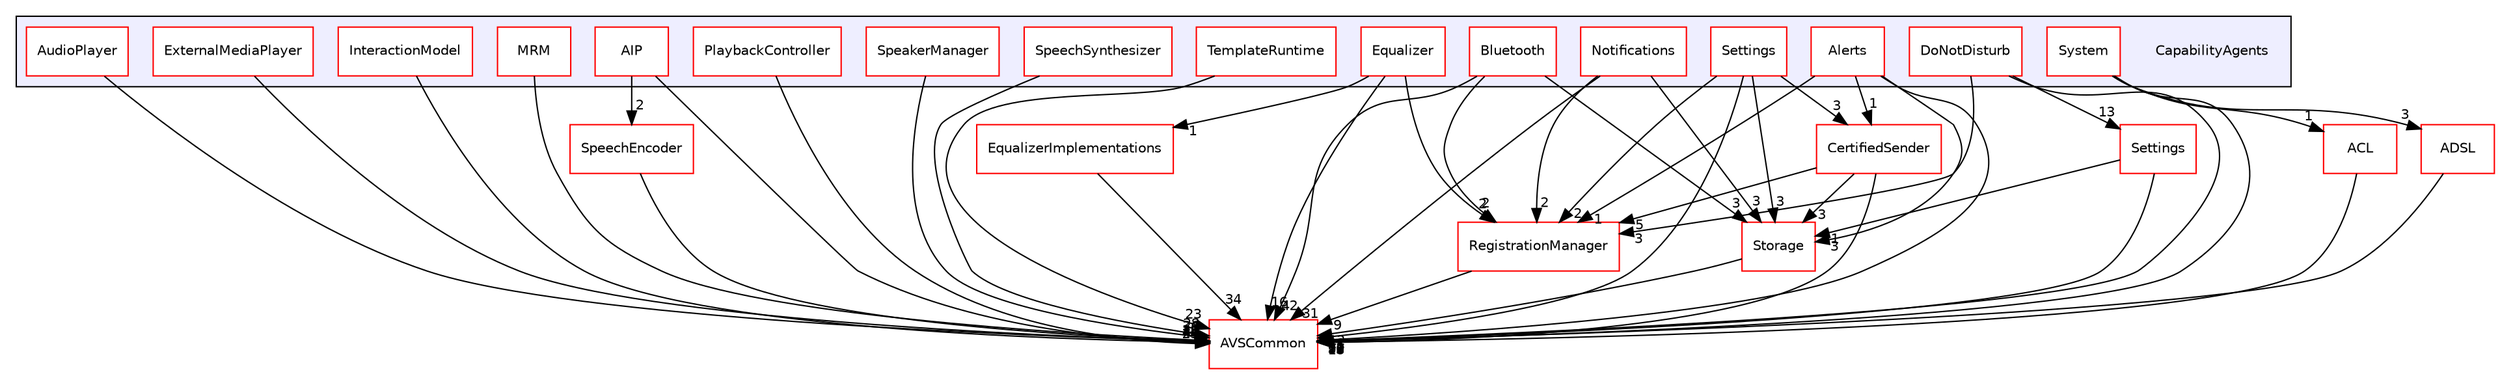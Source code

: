 digraph "/workplace/avs-device-sdk/CapabilityAgents" {
  compound=true
  node [ fontsize="10", fontname="Helvetica"];
  edge [ labelfontsize="10", labelfontname="Helvetica"];
  subgraph clusterdir_7cf910bd1d7603f12ef47ff650cec893 {
    graph [ bgcolor="#eeeeff", pencolor="black", label="" URL="dir_7cf910bd1d7603f12ef47ff650cec893.html"];
    dir_7cf910bd1d7603f12ef47ff650cec893 [shape=plaintext label="CapabilityAgents"];
    dir_cc045affa42b6b559da6861739bda652 [shape=box label="AIP" color="red" fillcolor="white" style="filled" URL="dir_cc045affa42b6b559da6861739bda652.html"];
    dir_6a3d888c77d91a2c06c3ff7a43c42895 [shape=box label="Alerts" color="red" fillcolor="white" style="filled" URL="dir_6a3d888c77d91a2c06c3ff7a43c42895.html"];
    dir_9dde9d78e15cabfb8e2b222ee9474f52 [shape=box label="AudioPlayer" color="red" fillcolor="white" style="filled" URL="dir_9dde9d78e15cabfb8e2b222ee9474f52.html"];
    dir_2fa9f33c88ab044378089e969c1a626c [shape=box label="Bluetooth" color="red" fillcolor="white" style="filled" URL="dir_2fa9f33c88ab044378089e969c1a626c.html"];
    dir_dd92015ab12b9b588cab78f10309c27c [shape=box label="DoNotDisturb" color="red" fillcolor="white" style="filled" URL="dir_dd92015ab12b9b588cab78f10309c27c.html"];
    dir_1ed14522faf145df15a01cd5fae94616 [shape=box label="Equalizer" color="red" fillcolor="white" style="filled" URL="dir_1ed14522faf145df15a01cd5fae94616.html"];
    dir_a76b392fe5ef3dcdb4d5296d7cae461e [shape=box label="ExternalMediaPlayer" color="red" fillcolor="white" style="filled" URL="dir_a76b392fe5ef3dcdb4d5296d7cae461e.html"];
    dir_011a3f6e181db4516776f7256f22dadd [shape=box label="InteractionModel" color="red" fillcolor="white" style="filled" URL="dir_011a3f6e181db4516776f7256f22dadd.html"];
    dir_7a74a0502dcf66bb0b102b2d461f259b [shape=box label="MRM" color="red" fillcolor="white" style="filled" URL="dir_7a74a0502dcf66bb0b102b2d461f259b.html"];
    dir_51ceba3e0236022a3ce16bfbc638804e [shape=box label="Notifications" color="red" fillcolor="white" style="filled" URL="dir_51ceba3e0236022a3ce16bfbc638804e.html"];
    dir_7b6c89f8529a936fe9cff738852cb883 [shape=box label="PlaybackController" color="red" fillcolor="white" style="filled" URL="dir_7b6c89f8529a936fe9cff738852cb883.html"];
    dir_7b2f53332397a9531c02a7761b07578b [shape=box label="Settings" color="red" fillcolor="white" style="filled" URL="dir_7b2f53332397a9531c02a7761b07578b.html"];
    dir_bc46a16e1ec7aec8565980dcd59aba5c [shape=box label="SpeakerManager" color="red" fillcolor="white" style="filled" URL="dir_bc46a16e1ec7aec8565980dcd59aba5c.html"];
    dir_097c79eef3239c0772ccd3b4f7a59e99 [shape=box label="SpeechSynthesizer" color="red" fillcolor="white" style="filled" URL="dir_097c79eef3239c0772ccd3b4f7a59e99.html"];
    dir_5c34f9d308a00f77f2da80e40fcb7b22 [shape=box label="System" color="red" fillcolor="white" style="filled" URL="dir_5c34f9d308a00f77f2da80e40fcb7b22.html"];
    dir_ad7482f55cfb335a38f864aa77f75e62 [shape=box label="TemplateRuntime" color="red" fillcolor="white" style="filled" URL="dir_ad7482f55cfb335a38f864aa77f75e62.html"];
  }
  dir_6b07903b29b547047bfa8a8b819c80bf [shape=box label="SpeechEncoder" fillcolor="white" style="filled" color="red" URL="dir_6b07903b29b547047bfa8a8b819c80bf.html"];
  dir_63c328d9f040c398ed3a99417a38689e [shape=box label="EqualizerImplementations" fillcolor="white" style="filled" color="red" URL="dir_63c328d9f040c398ed3a99417a38689e.html"];
  dir_cf27311ab9f4263eef70b28364b95692 [shape=box label="CertifiedSender" fillcolor="white" style="filled" color="red" URL="dir_cf27311ab9f4263eef70b28364b95692.html"];
  dir_d29c5f5a2915d6c5388c9daae4f109c7 [shape=box label="Storage" fillcolor="white" style="filled" color="red" URL="dir_d29c5f5a2915d6c5388c9daae4f109c7.html"];
  dir_8ae0dd75af039a94f4269584fb8eef13 [shape=box label="Settings" fillcolor="white" style="filled" color="red" URL="dir_8ae0dd75af039a94f4269584fb8eef13.html"];
  dir_b1dfedc9efa610ba8c818c30206ff41f [shape=box label="ACL" fillcolor="white" style="filled" color="red" URL="dir_b1dfedc9efa610ba8c818c30206ff41f.html"];
  dir_13e65effb2bde530b17b3d5eefcd0266 [shape=box label="AVSCommon" fillcolor="white" style="filled" color="red" URL="dir_13e65effb2bde530b17b3d5eefcd0266.html"];
  dir_b14333b5607b47fe7356eaa790107bd3 [shape=box label="RegistrationManager" fillcolor="white" style="filled" color="red" URL="dir_b14333b5607b47fe7356eaa790107bd3.html"];
  dir_edb1b7e8f1a5d5a1b864206edd6d398d [shape=box label="ADSL" fillcolor="white" style="filled" color="red" URL="dir_edb1b7e8f1a5d5a1b864206edd6d398d.html"];
  dir_bc46a16e1ec7aec8565980dcd59aba5c->dir_13e65effb2bde530b17b3d5eefcd0266 [headlabel="26", labeldistance=1.5 headhref="dir_000189_000015.html"];
  dir_5c34f9d308a00f77f2da80e40fcb7b22->dir_b1dfedc9efa610ba8c818c30206ff41f [headlabel="1", labeldistance=1.5 headhref="dir_000199_000000.html"];
  dir_5c34f9d308a00f77f2da80e40fcb7b22->dir_13e65effb2bde530b17b3d5eefcd0266 [headlabel="56", labeldistance=1.5 headhref="dir_000199_000015.html"];
  dir_5c34f9d308a00f77f2da80e40fcb7b22->dir_edb1b7e8f1a5d5a1b864206edd6d398d [headlabel="3", labeldistance=1.5 headhref="dir_000199_000009.html"];
  dir_7a74a0502dcf66bb0b102b2d461f259b->dir_13e65effb2bde530b17b3d5eefcd0266 [headlabel="20", labeldistance=1.5 headhref="dir_000172_000015.html"];
  dir_a76b392fe5ef3dcdb4d5296d7cae461e->dir_13e65effb2bde530b17b3d5eefcd0266 [headlabel="35", labeldistance=1.5 headhref="dir_000162_000015.html"];
  dir_9dde9d78e15cabfb8e2b222ee9474f52->dir_13e65effb2bde530b17b3d5eefcd0266 [headlabel="42", labeldistance=1.5 headhref="dir_000143_000015.html"];
  dir_51ceba3e0236022a3ce16bfbc638804e->dir_d29c5f5a2915d6c5388c9daae4f109c7 [headlabel="3", labeldistance=1.5 headhref="dir_000050_000302.html"];
  dir_51ceba3e0236022a3ce16bfbc638804e->dir_13e65effb2bde530b17b3d5eefcd0266 [headlabel="31", labeldistance=1.5 headhref="dir_000050_000015.html"];
  dir_51ceba3e0236022a3ce16bfbc638804e->dir_b14333b5607b47fe7356eaa790107bd3 [headlabel="2", labeldistance=1.5 headhref="dir_000050_000271.html"];
  dir_011a3f6e181db4516776f7256f22dadd->dir_13e65effb2bde530b17b3d5eefcd0266 [headlabel="9", labeldistance=1.5 headhref="dir_000167_000015.html"];
  dir_6b07903b29b547047bfa8a8b819c80bf->dir_13e65effb2bde530b17b3d5eefcd0266 [headlabel="11", labeldistance=1.5 headhref="dir_000293_000015.html"];
  dir_6a3d888c77d91a2c06c3ff7a43c42895->dir_cf27311ab9f4263eef70b28364b95692 [headlabel="1", labeldistance=1.5 headhref="dir_000102_000210.html"];
  dir_6a3d888c77d91a2c06c3ff7a43c42895->dir_d29c5f5a2915d6c5388c9daae4f109c7 [headlabel="3", labeldistance=1.5 headhref="dir_000102_000302.html"];
  dir_6a3d888c77d91a2c06c3ff7a43c42895->dir_13e65effb2bde530b17b3d5eefcd0266 [headlabel="55", labeldistance=1.5 headhref="dir_000102_000015.html"];
  dir_6a3d888c77d91a2c06c3ff7a43c42895->dir_b14333b5607b47fe7356eaa790107bd3 [headlabel="1", labeldistance=1.5 headhref="dir_000102_000271.html"];
  dir_097c79eef3239c0772ccd3b4f7a59e99->dir_13e65effb2bde530b17b3d5eefcd0266 [headlabel="28", labeldistance=1.5 headhref="dir_000194_000015.html"];
  dir_2fa9f33c88ab044378089e969c1a626c->dir_d29c5f5a2915d6c5388c9daae4f109c7 [headlabel="3", labeldistance=1.5 headhref="dir_000148_000302.html"];
  dir_2fa9f33c88ab044378089e969c1a626c->dir_13e65effb2bde530b17b3d5eefcd0266 [headlabel="42", labeldistance=1.5 headhref="dir_000148_000015.html"];
  dir_2fa9f33c88ab044378089e969c1a626c->dir_b14333b5607b47fe7356eaa790107bd3 [headlabel="2", labeldistance=1.5 headhref="dir_000148_000271.html"];
  dir_7b2f53332397a9531c02a7761b07578b->dir_cf27311ab9f4263eef70b28364b95692 [headlabel="3", labeldistance=1.5 headhref="dir_000184_000210.html"];
  dir_7b2f53332397a9531c02a7761b07578b->dir_d29c5f5a2915d6c5388c9daae4f109c7 [headlabel="3", labeldistance=1.5 headhref="dir_000184_000302.html"];
  dir_7b2f53332397a9531c02a7761b07578b->dir_13e65effb2bde530b17b3d5eefcd0266 [headlabel="21", labeldistance=1.5 headhref="dir_000184_000015.html"];
  dir_7b2f53332397a9531c02a7761b07578b->dir_b14333b5607b47fe7356eaa790107bd3 [headlabel="2", labeldistance=1.5 headhref="dir_000184_000271.html"];
  dir_cc045affa42b6b559da6861739bda652->dir_6b07903b29b547047bfa8a8b819c80bf [headlabel="2", labeldistance=1.5 headhref="dir_000132_000293.html"];
  dir_cc045affa42b6b559da6861739bda652->dir_13e65effb2bde530b17b3d5eefcd0266 [headlabel="44", labeldistance=1.5 headhref="dir_000132_000015.html"];
  dir_63c328d9f040c398ed3a99417a38689e->dir_13e65effb2bde530b17b3d5eefcd0266 [headlabel="34", labeldistance=1.5 headhref="dir_000221_000015.html"];
  dir_cf27311ab9f4263eef70b28364b95692->dir_d29c5f5a2915d6c5388c9daae4f109c7 [headlabel="3", labeldistance=1.5 headhref="dir_000210_000302.html"];
  dir_cf27311ab9f4263eef70b28364b95692->dir_13e65effb2bde530b17b3d5eefcd0266 [headlabel="18", labeldistance=1.5 headhref="dir_000210_000015.html"];
  dir_cf27311ab9f4263eef70b28364b95692->dir_b14333b5607b47fe7356eaa790107bd3 [headlabel="5", labeldistance=1.5 headhref="dir_000210_000271.html"];
  dir_d29c5f5a2915d6c5388c9daae4f109c7->dir_13e65effb2bde530b17b3d5eefcd0266 [headlabel="12", labeldistance=1.5 headhref="dir_000302_000015.html"];
  dir_8ae0dd75af039a94f4269584fb8eef13->dir_d29c5f5a2915d6c5388c9daae4f109c7 [headlabel="1", labeldistance=1.5 headhref="dir_000285_000302.html"];
  dir_8ae0dd75af039a94f4269584fb8eef13->dir_13e65effb2bde530b17b3d5eefcd0266 [headlabel="11", labeldistance=1.5 headhref="dir_000285_000015.html"];
  dir_b1dfedc9efa610ba8c818c30206ff41f->dir_13e65effb2bde530b17b3d5eefcd0266 [headlabel="95", labeldistance=1.5 headhref="dir_000000_000015.html"];
  dir_dd92015ab12b9b588cab78f10309c27c->dir_8ae0dd75af039a94f4269584fb8eef13 [headlabel="13", labeldistance=1.5 headhref="dir_000153_000285.html"];
  dir_dd92015ab12b9b588cab78f10309c27c->dir_13e65effb2bde530b17b3d5eefcd0266 [headlabel="20", labeldistance=1.5 headhref="dir_000153_000015.html"];
  dir_dd92015ab12b9b588cab78f10309c27c->dir_b14333b5607b47fe7356eaa790107bd3 [headlabel="3", labeldistance=1.5 headhref="dir_000153_000271.html"];
  dir_b14333b5607b47fe7356eaa790107bd3->dir_13e65effb2bde530b17b3d5eefcd0266 [headlabel="9", labeldistance=1.5 headhref="dir_000271_000015.html"];
  dir_edb1b7e8f1a5d5a1b864206edd6d398d->dir_13e65effb2bde530b17b3d5eefcd0266 [headlabel="32", labeldistance=1.5 headhref="dir_000009_000015.html"];
  dir_7b6c89f8529a936fe9cff738852cb883->dir_13e65effb2bde530b17b3d5eefcd0266 [headlabel="25", labeldistance=1.5 headhref="dir_000179_000015.html"];
  dir_1ed14522faf145df15a01cd5fae94616->dir_63c328d9f040c398ed3a99417a38689e [headlabel="1", labeldistance=1.5 headhref="dir_000158_000221.html"];
  dir_1ed14522faf145df15a01cd5fae94616->dir_13e65effb2bde530b17b3d5eefcd0266 [headlabel="16", labeldistance=1.5 headhref="dir_000158_000015.html"];
  dir_1ed14522faf145df15a01cd5fae94616->dir_b14333b5607b47fe7356eaa790107bd3 [headlabel="2", labeldistance=1.5 headhref="dir_000158_000271.html"];
  dir_ad7482f55cfb335a38f864aa77f75e62->dir_13e65effb2bde530b17b3d5eefcd0266 [headlabel="23", labeldistance=1.5 headhref="dir_000205_000015.html"];
}
